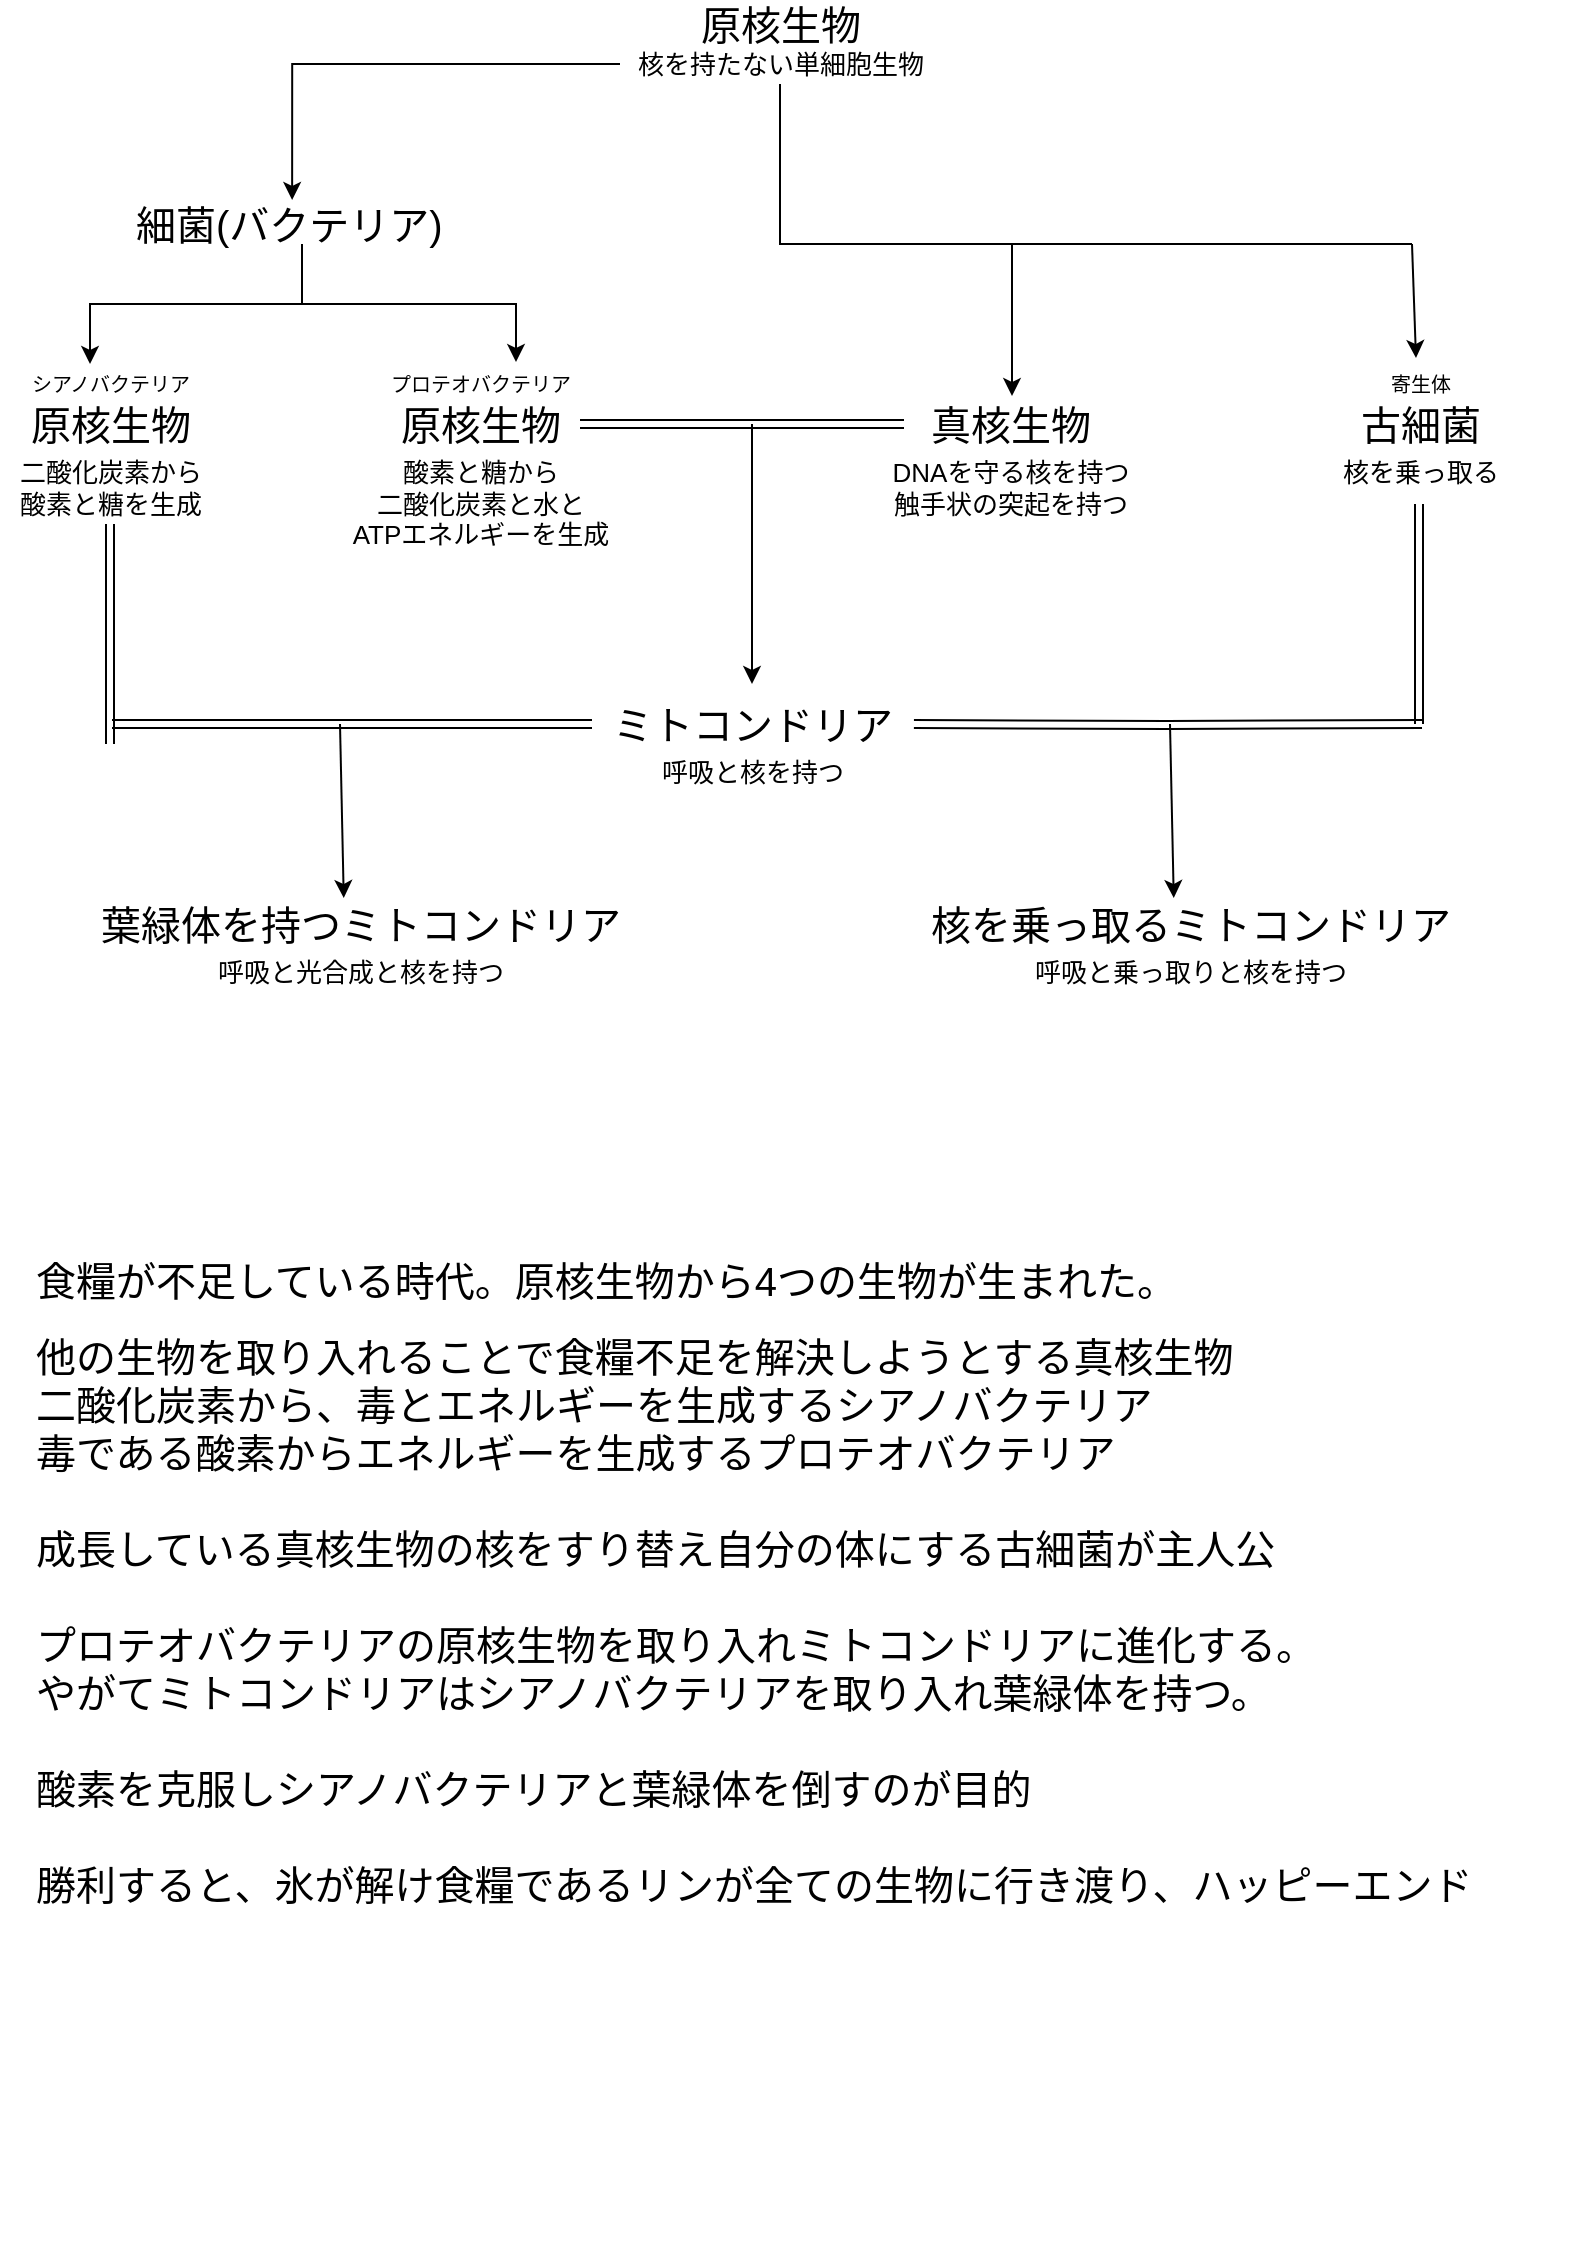 <mxfile version="13.8.8" type="github" pages="5">
  <diagram id="sdKFwLvwNyGhgGaRkgza" name="誕生">
    <mxGraphModel dx="791" dy="773" grid="1" gridSize="10" guides="1" tooltips="1" connect="1" arrows="1" fold="1" page="1" pageScale="1" pageWidth="827" pageHeight="1169" math="0" shadow="0">
      <root>
        <mxCell id="0" />
        <mxCell id="1" parent="0" />
        <mxCell id="dcLhTKNCRthWgihFbN7n-1" value="&lt;font style=&quot;font-size: 20px&quot;&gt;原核生物&lt;/font&gt;" style="text;html=1;align=center;verticalAlign=middle;resizable=0;points=[];autosize=1;" parent="1" vertex="1">
          <mxGeometry x="364" y="20" width="100" height="20" as="geometry" />
        </mxCell>
        <mxCell id="n2eHayet1ZgRFSzuWHd--1" style="edgeStyle=orthogonalEdgeStyle;rounded=0;orthogonalLoop=1;jettySize=auto;html=1;entryX=0.471;entryY=-0.1;entryDx=0;entryDy=0;entryPerimeter=0;" parent="1" source="dcLhTKNCRthWgihFbN7n-3" target="tf8xc0by1lTLq6sz3bfM-8" edge="1">
          <mxGeometry relative="1" as="geometry">
            <mxPoint x="240" y="110" as="targetPoint" />
          </mxGeometry>
        </mxCell>
        <mxCell id="n2eHayet1ZgRFSzuWHd--6" style="edgeStyle=orthogonalEdgeStyle;rounded=0;orthogonalLoop=1;jettySize=auto;html=1;entryX=0.51;entryY=-0.2;entryDx=0;entryDy=0;entryPerimeter=0;" parent="1" source="dcLhTKNCRthWgihFbN7n-3" target="dcLhTKNCRthWgihFbN7n-7" edge="1">
          <mxGeometry relative="1" as="geometry">
            <mxPoint x="530" y="180" as="targetPoint" />
          </mxGeometry>
        </mxCell>
        <mxCell id="dcLhTKNCRthWgihFbN7n-3" value="&lt;span style=&quot;font-family: &amp;#34;arial&amp;#34; ; font-size: 13px&quot;&gt;核を持たない単細胞生物&lt;/span&gt;" style="text;html=1;align=center;verticalAlign=middle;resizable=0;points=[];autosize=1;" parent="1" vertex="1">
          <mxGeometry x="334" y="40" width="160" height="20" as="geometry" />
        </mxCell>
        <mxCell id="dcLhTKNCRthWgihFbN7n-4" value="&lt;font style=&quot;font-size: 20px&quot;&gt;原核生物&lt;/font&gt;" style="text;html=1;align=center;verticalAlign=middle;resizable=0;points=[];autosize=1;" parent="1" vertex="1">
          <mxGeometry x="29" y="220" width="100" height="20" as="geometry" />
        </mxCell>
        <mxCell id="n2eHayet1ZgRFSzuWHd--16" style="edgeStyle=orthogonalEdgeStyle;shape=link;rounded=0;orthogonalLoop=1;jettySize=auto;html=1;width=-4;" parent="1" edge="1">
          <mxGeometry relative="1" as="geometry">
            <mxPoint x="79" y="390" as="targetPoint" />
            <mxPoint x="79" y="280" as="sourcePoint" />
          </mxGeometry>
        </mxCell>
        <mxCell id="dcLhTKNCRthWgihFbN7n-5" value="&lt;span style=&quot;font-family: &amp;#34;arial&amp;#34; ; font-size: 13px&quot;&gt;二酸化炭素から&lt;br&gt;酸素と糖を生成&lt;/span&gt;" style="text;html=1;align=center;verticalAlign=top;resizable=0;points=[];autosize=1;" parent="1" vertex="1">
          <mxGeometry x="24" y="240" width="110" height="30" as="geometry" />
        </mxCell>
        <mxCell id="dcLhTKNCRthWgihFbN7n-7" value="&lt;font style=&quot;font-size: 20px&quot;&gt;真核生物&lt;/font&gt;" style="text;html=1;align=center;verticalAlign=middle;resizable=0;points=[];autosize=1;" parent="1" vertex="1">
          <mxGeometry x="479" y="220" width="100" height="20" as="geometry" />
        </mxCell>
        <mxCell id="dcLhTKNCRthWgihFbN7n-8" value="&lt;font face=&quot;arial&quot;&gt;&lt;span style=&quot;font-size: 13px&quot;&gt;DNAを守る核を持つ&lt;/span&gt;&lt;/font&gt;&lt;br&gt;&lt;font face=&quot;arial&quot;&gt;&lt;span style=&quot;font-size: 13px&quot;&gt;触手状の突起を持つ&lt;/span&gt;&lt;/font&gt;" style="text;html=1;align=center;verticalAlign=top;resizable=0;points=[];autosize=1;" parent="1" vertex="1">
          <mxGeometry x="464" y="240" width="130" height="30" as="geometry" />
        </mxCell>
        <mxCell id="n2eHayet1ZgRFSzuWHd--12" style="edgeStyle=orthogonalEdgeStyle;rounded=0;orthogonalLoop=1;jettySize=auto;html=1;entryX=-0.03;entryY=0.5;entryDx=0;entryDy=0;entryPerimeter=0;shape=link;" parent="1" source="dcLhTKNCRthWgihFbN7n-9" target="dcLhTKNCRthWgihFbN7n-7" edge="1">
          <mxGeometry relative="1" as="geometry" />
        </mxCell>
        <mxCell id="dcLhTKNCRthWgihFbN7n-9" value="&lt;font style=&quot;font-size: 20px&quot;&gt;原核生物&lt;/font&gt;" style="text;html=1;align=center;verticalAlign=middle;resizable=0;points=[];autosize=1;" parent="1" vertex="1">
          <mxGeometry x="214" y="220" width="100" height="20" as="geometry" />
        </mxCell>
        <mxCell id="dcLhTKNCRthWgihFbN7n-10" value="&lt;font face=&quot;arial&quot;&gt;&lt;span style=&quot;font-size: 13px&quot;&gt;酸素と糖から&lt;br&gt;二酸化炭素と水と&lt;br&gt;ATPエネルギーを生成&lt;br&gt;&lt;/span&gt;&lt;/font&gt;" style="text;html=1;align=center;verticalAlign=top;resizable=0;points=[];autosize=1;" parent="1" vertex="1">
          <mxGeometry x="194" y="240" width="140" height="50" as="geometry" />
        </mxCell>
        <mxCell id="n2eHayet1ZgRFSzuWHd--17" style="edgeStyle=orthogonalEdgeStyle;shape=link;rounded=0;orthogonalLoop=1;jettySize=auto;html=1;" parent="1" source="dcLhTKNCRthWgihFbN7n-11" edge="1">
          <mxGeometry relative="1" as="geometry">
            <mxPoint x="80" y="380" as="targetPoint" />
          </mxGeometry>
        </mxCell>
        <mxCell id="dcLhTKNCRthWgihFbN7n-11" value="&lt;font style=&quot;font-size: 20px&quot;&gt;ミトコンドリア&lt;/font&gt;" style="text;html=1;align=center;verticalAlign=middle;resizable=0;points=[];autosize=1;" parent="1" vertex="1">
          <mxGeometry x="320" y="370" width="160" height="20" as="geometry" />
        </mxCell>
        <mxCell id="dcLhTKNCRthWgihFbN7n-12" value="&lt;font face=&quot;arial&quot;&gt;&lt;span style=&quot;font-size: 13px&quot;&gt;呼吸と核を持つ&lt;br&gt;&lt;/span&gt;&lt;/font&gt;" style="text;html=1;align=center;verticalAlign=top;resizable=0;points=[];autosize=1;" parent="1" vertex="1">
          <mxGeometry x="345" y="390" width="110" height="20" as="geometry" />
        </mxCell>
        <mxCell id="dcLhTKNCRthWgihFbN7n-13" value="&lt;font style=&quot;font-size: 20px&quot;&gt;葉緑体を持つミトコンドリア&lt;/font&gt;" style="text;html=1;align=center;verticalAlign=middle;resizable=0;points=[];autosize=1;" parent="1" vertex="1">
          <mxGeometry x="64" y="470" width="280" height="20" as="geometry" />
        </mxCell>
        <mxCell id="dcLhTKNCRthWgihFbN7n-14" value="&lt;font face=&quot;arial&quot;&gt;&lt;span style=&quot;font-size: 13px&quot;&gt;呼吸と&lt;/span&gt;&lt;/font&gt;&lt;span style=&quot;font-family: &amp;#34;arial&amp;#34; ; font-size: 13px&quot;&gt;光合成と&lt;/span&gt;&lt;font face=&quot;arial&quot;&gt;&lt;span style=&quot;font-size: 13px&quot;&gt;核を持つ&lt;br&gt;&lt;/span&gt;&lt;/font&gt;" style="text;html=1;align=center;verticalAlign=top;resizable=0;points=[];autosize=1;" parent="1" vertex="1">
          <mxGeometry x="124" y="490" width="160" height="20" as="geometry" />
        </mxCell>
        <mxCell id="dcLhTKNCRthWgihFbN7n-18" value="&lt;span style=&quot;text-align: left ; text-indent: 0px ; display: inline ; float: none&quot;&gt;&lt;font face=&quot;arial&quot;&gt;&lt;span style=&quot;font-size: 20px&quot;&gt;食糧が不足している時代。原核生物から4つの生物が生まれた。&lt;br&gt;&lt;/span&gt;&lt;/font&gt;&lt;br&gt;&lt;font face=&quot;arial&quot;&gt;&lt;span style=&quot;font-size: 20px&quot;&gt;他の生物を取り入れることで食糧不足を解決しようとする真核生物&lt;br&gt;&lt;/span&gt;&lt;/font&gt;&lt;font face=&quot;arial&quot;&gt;&lt;span style=&quot;font-size: 20px&quot;&gt;二酸化炭素から、毒とエネルギーを生成する&lt;/span&gt;&lt;/font&gt;&lt;font face=&quot;arial&quot;&gt;&lt;span style=&quot;font-size: 20px&quot;&gt;シアノバクテリア&lt;br&gt;&lt;/span&gt;&lt;/font&gt;&lt;font face=&quot;arial&quot;&gt;&lt;span style=&quot;font-size: 20px&quot;&gt;毒である酸素からエネルギーを生成するプロテオバクテリア&lt;br&gt;&lt;br&gt;成長している真核生物の核をすり替え自分の体にする古細菌が主人公&lt;br&gt;&lt;br&gt;プロテオバクテリアの原核生物を取り入れミトコンドリアに進化する。&lt;br&gt;&lt;/span&gt;&lt;/font&gt;&lt;font face=&quot;arial&quot;&gt;&lt;span style=&quot;font-size: 20px&quot;&gt;やがてミトコンドリアはシアノバクテリアを取り入れ葉緑体を持つ。&lt;/span&gt;&lt;/font&gt;&lt;span style=&quot;font-family: &amp;#34;arial&amp;#34; ; font-size: 20px&quot;&gt;&lt;br&gt;&lt;/span&gt;&lt;span style=&quot;font-family: &amp;#34;arial&amp;#34; ; font-size: 20px&quot;&gt;&lt;br&gt;&lt;/span&gt;&lt;span style=&quot;font-family: &amp;#34;arial&amp;#34; ; font-size: 20px&quot;&gt;酸素を克服しシアノバクテリアと葉緑体を倒すのが目的&lt;br&gt;&lt;br&gt;&lt;/span&gt;&lt;span style=&quot;font-family: &amp;#34;arial&amp;#34; ; font-size: 20px&quot;&gt;勝利すると、氷が解け食糧であるリンが全ての生物に行き渡り、&lt;/span&gt;&lt;font face=&quot;arial&quot;&gt;&lt;span style=&quot;font-size: 20px&quot;&gt;ハッピーエンド&lt;/span&gt;&lt;/font&gt;&lt;br style=&quot;font-family: &amp;#34;arial&amp;#34; ; font-size: 20px&quot;&gt;&lt;br&gt;&lt;/span&gt;" style="text;whiteSpace=wrap;html=1;" parent="1" vertex="1">
          <mxGeometry x="40" y="640" width="770" height="510" as="geometry" />
        </mxCell>
        <mxCell id="tf8xc0by1lTLq6sz3bfM-1" value="&lt;font style=&quot;font-size: 10px&quot;&gt;プロテオバクテリア&lt;/font&gt;" style="text;html=1;align=center;verticalAlign=middle;resizable=0;points=[];autosize=1;" parent="1" vertex="1">
          <mxGeometry x="214" y="200" width="100" height="20" as="geometry" />
        </mxCell>
        <mxCell id="tf8xc0by1lTLq6sz3bfM-2" value="&lt;font style=&quot;font-size: 10px&quot;&gt;シアノバクテリア&lt;/font&gt;" style="text;html=1;align=center;verticalAlign=middle;resizable=0;points=[];autosize=1;" parent="1" vertex="1">
          <mxGeometry x="34" y="200" width="90" height="20" as="geometry" />
        </mxCell>
        <mxCell id="n2eHayet1ZgRFSzuWHd--3" style="edgeStyle=orthogonalEdgeStyle;rounded=0;orthogonalLoop=1;jettySize=auto;html=1;entryX=0.389;entryY=0;entryDx=0;entryDy=0;entryPerimeter=0;" parent="1" source="tf8xc0by1lTLq6sz3bfM-8" target="tf8xc0by1lTLq6sz3bfM-2" edge="1">
          <mxGeometry relative="1" as="geometry">
            <mxPoint x="70" y="180" as="targetPoint" />
          </mxGeometry>
        </mxCell>
        <mxCell id="n2eHayet1ZgRFSzuWHd--5" style="edgeStyle=orthogonalEdgeStyle;rounded=0;orthogonalLoop=1;jettySize=auto;html=1;entryX=0.68;entryY=-0.05;entryDx=0;entryDy=0;entryPerimeter=0;" parent="1" source="tf8xc0by1lTLq6sz3bfM-8" target="tf8xc0by1lTLq6sz3bfM-1" edge="1">
          <mxGeometry relative="1" as="geometry">
            <mxPoint x="280" y="180" as="targetPoint" />
          </mxGeometry>
        </mxCell>
        <mxCell id="tf8xc0by1lTLq6sz3bfM-8" value="&lt;font style=&quot;font-size: 20px&quot;&gt;細菌(バクテリア)&lt;br&gt;&lt;/font&gt;" style="text;html=1;align=left;verticalAlign=middle;resizable=0;points=[];autosize=1;" parent="1" vertex="1">
          <mxGeometry x="90" y="120" width="170" height="20" as="geometry" />
        </mxCell>
        <mxCell id="tf8xc0by1lTLq6sz3bfM-10" value="&lt;font style=&quot;font-size: 20px&quot;&gt;古細菌&lt;/font&gt;" style="text;html=1;align=center;verticalAlign=middle;resizable=0;points=[];autosize=1;" parent="1" vertex="1">
          <mxGeometry x="694" y="220" width="80" height="20" as="geometry" />
        </mxCell>
        <mxCell id="tf8xc0by1lTLq6sz3bfM-11" value="&lt;font face=&quot;arial&quot;&gt;&lt;span style=&quot;font-size: 13px&quot;&gt;核を乗っ取る&lt;br&gt;&lt;/span&gt;&lt;/font&gt;" style="text;html=1;align=center;verticalAlign=top;resizable=0;points=[];autosize=1;" parent="1" vertex="1">
          <mxGeometry x="689" y="240" width="90" height="20" as="geometry" />
        </mxCell>
        <mxCell id="tf8xc0by1lTLq6sz3bfM-12" value="&lt;font style=&quot;font-size: 10px&quot;&gt;寄生体&lt;/font&gt;" style="text;html=1;align=center;verticalAlign=middle;resizable=0;points=[];autosize=1;" parent="1" vertex="1">
          <mxGeometry x="709" y="200" width="50" height="20" as="geometry" />
        </mxCell>
        <mxCell id="agNdZaxh8USDzSz3yvO0-16" value="" style="edgeStyle=orthogonalEdgeStyle;rounded=0;orthogonalLoop=1;jettySize=auto;html=1;entryX=0.5;entryY=0;entryDx=0;entryDy=0;" parent="1" edge="1">
          <mxGeometry relative="1" as="geometry">
            <mxPoint x="370" y="525" as="targetPoint" />
          </mxGeometry>
        </mxCell>
        <mxCell id="n2eHayet1ZgRFSzuWHd--10" value="" style="endArrow=none;html=1;" parent="1" edge="1">
          <mxGeometry width="50" height="50" relative="1" as="geometry">
            <mxPoint x="529" y="140" as="sourcePoint" />
            <mxPoint x="730" y="140" as="targetPoint" />
          </mxGeometry>
        </mxCell>
        <mxCell id="n2eHayet1ZgRFSzuWHd--11" value="" style="endArrow=classic;html=1;entryX=0.46;entryY=-0.15;entryDx=0;entryDy=0;entryPerimeter=0;" parent="1" target="tf8xc0by1lTLq6sz3bfM-12" edge="1">
          <mxGeometry width="50" height="50" relative="1" as="geometry">
            <mxPoint x="730" y="140" as="sourcePoint" />
            <mxPoint x="780" y="90" as="targetPoint" />
          </mxGeometry>
        </mxCell>
        <mxCell id="n2eHayet1ZgRFSzuWHd--14" value="" style="endArrow=classic;html=1;" parent="1" edge="1">
          <mxGeometry width="50" height="50" relative="1" as="geometry">
            <mxPoint x="400" y="230" as="sourcePoint" />
            <mxPoint x="400" y="360" as="targetPoint" />
          </mxGeometry>
        </mxCell>
        <mxCell id="n2eHayet1ZgRFSzuWHd--18" value="" style="endArrow=classic;html=1;entryX=0.471;entryY=-0.15;entryDx=0;entryDy=0;entryPerimeter=0;" parent="1" target="dcLhTKNCRthWgihFbN7n-13" edge="1">
          <mxGeometry width="50" height="50" relative="1" as="geometry">
            <mxPoint x="194" y="380" as="sourcePoint" />
            <mxPoint x="244" y="330" as="targetPoint" />
          </mxGeometry>
        </mxCell>
        <mxCell id="1d1eChOrMzifT9jOygcC-1" style="edgeStyle=orthogonalEdgeStyle;shape=link;rounded=0;orthogonalLoop=1;jettySize=auto;html=1;width=-4;" parent="1" edge="1">
          <mxGeometry relative="1" as="geometry">
            <mxPoint x="733.5" y="380" as="targetPoint" />
            <mxPoint x="733.5" y="270" as="sourcePoint" />
          </mxGeometry>
        </mxCell>
        <mxCell id="1d1eChOrMzifT9jOygcC-2" style="edgeStyle=orthogonalEdgeStyle;shape=link;rounded=0;orthogonalLoop=1;jettySize=auto;html=1;entryX=1.006;entryY=0.5;entryDx=0;entryDy=0;entryPerimeter=0;" parent="1" target="dcLhTKNCRthWgihFbN7n-11" edge="1">
          <mxGeometry relative="1" as="geometry">
            <mxPoint x="495" y="380" as="targetPoint" />
            <mxPoint x="735" y="380" as="sourcePoint" />
          </mxGeometry>
        </mxCell>
        <mxCell id="1d1eChOrMzifT9jOygcC-3" value="&lt;font style=&quot;font-size: 20px&quot;&gt;核を乗っ取るミトコンドリア&lt;/font&gt;" style="text;html=1;align=center;verticalAlign=middle;resizable=0;points=[];autosize=1;" parent="1" vertex="1">
          <mxGeometry x="479" y="470" width="280" height="20" as="geometry" />
        </mxCell>
        <mxCell id="1d1eChOrMzifT9jOygcC-4" value="&lt;font face=&quot;arial&quot;&gt;&lt;span style=&quot;font-size: 13px&quot;&gt;呼吸&lt;/span&gt;&lt;/font&gt;&lt;span style=&quot;font-family: &amp;#34;arial&amp;#34; ; font-size: 13px&quot;&gt;と乗っ取りと&lt;/span&gt;&lt;font face=&quot;arial&quot;&gt;&lt;span style=&quot;font-size: 13px&quot;&gt;核を持つ&lt;br&gt;&lt;/span&gt;&lt;/font&gt;" style="text;html=1;align=center;verticalAlign=top;resizable=0;points=[];autosize=1;" parent="1" vertex="1">
          <mxGeometry x="534" y="490" width="170" height="20" as="geometry" />
        </mxCell>
        <mxCell id="1d1eChOrMzifT9jOygcC-5" value="" style="endArrow=classic;html=1;entryX=0.471;entryY=-0.15;entryDx=0;entryDy=0;entryPerimeter=0;" parent="1" target="1d1eChOrMzifT9jOygcC-3" edge="1">
          <mxGeometry width="50" height="50" relative="1" as="geometry">
            <mxPoint x="609" y="380" as="sourcePoint" />
            <mxPoint x="659" y="330" as="targetPoint" />
          </mxGeometry>
        </mxCell>
      </root>
    </mxGraphModel>
  </diagram>
  <diagram id="8yZFWJplafrmQKo9IH1-" name="エディアカラ紀">
    <mxGraphModel dx="1161" dy="773" grid="1" gridSize="10" guides="1" tooltips="1" connect="1" arrows="1" fold="1" page="1" pageScale="1" pageWidth="827" pageHeight="1169" math="0" shadow="0">
      <root>
        <mxCell id="IXbR1RIGrK287yiq5gu8-0" />
        <mxCell id="IXbR1RIGrK287yiq5gu8-1" parent="IXbR1RIGrK287yiq5gu8-0" />
      </root>
    </mxGraphModel>
  </diagram>
  <diagram id="SkFEG5W9yUXfUMN0flJ_" name="全て">
    <mxGraphModel dx="1161" dy="773" grid="1" gridSize="10" guides="1" tooltips="1" connect="1" arrows="1" fold="1" page="1" pageScale="1" pageWidth="827" pageHeight="1169" math="0" shadow="0">
      <root>
        <mxCell id="1yuScJVO67UoSWmpSwCL-0" />
        <mxCell id="1yuScJVO67UoSWmpSwCL-1" parent="1yuScJVO67UoSWmpSwCL-0" />
        <mxCell id="1yuScJVO67UoSWmpSwCL-7" value="" style="edgeStyle=orthogonalEdgeStyle;rounded=0;orthogonalLoop=1;jettySize=auto;html=1;" edge="1" parent="1yuScJVO67UoSWmpSwCL-1" source="1yuScJVO67UoSWmpSwCL-2" target="1yuScJVO67UoSWmpSwCL-6">
          <mxGeometry relative="1" as="geometry" />
        </mxCell>
        <mxCell id="1yuScJVO67UoSWmpSwCL-2" value="誕生" style="rounded=0;whiteSpace=wrap;html=1;" vertex="1" parent="1yuScJVO67UoSWmpSwCL-1">
          <mxGeometry x="50" y="40" width="120" height="60" as="geometry" />
        </mxCell>
        <mxCell id="1yuScJVO67UoSWmpSwCL-9" value="" style="edgeStyle=orthogonalEdgeStyle;rounded=0;orthogonalLoop=1;jettySize=auto;html=1;" edge="1" parent="1yuScJVO67UoSWmpSwCL-1" source="1yuScJVO67UoSWmpSwCL-6" target="1yuScJVO67UoSWmpSwCL-8">
          <mxGeometry relative="1" as="geometry" />
        </mxCell>
        <mxCell id="1yuScJVO67UoSWmpSwCL-6" value="エディアカラ紀" style="whiteSpace=wrap;html=1;rounded=0;" vertex="1" parent="1yuScJVO67UoSWmpSwCL-1">
          <mxGeometry x="50" y="180" width="120" height="60" as="geometry" />
        </mxCell>
        <mxCell id="1yuScJVO67UoSWmpSwCL-11" value="" style="edgeStyle=orthogonalEdgeStyle;rounded=0;orthogonalLoop=1;jettySize=auto;html=1;" edge="1" parent="1yuScJVO67UoSWmpSwCL-1" source="1yuScJVO67UoSWmpSwCL-8" target="1yuScJVO67UoSWmpSwCL-10">
          <mxGeometry relative="1" as="geometry" />
        </mxCell>
        <mxCell id="1yuScJVO67UoSWmpSwCL-8" value="カンブリア紀" style="whiteSpace=wrap;html=1;rounded=0;" vertex="1" parent="1yuScJVO67UoSWmpSwCL-1">
          <mxGeometry x="50" y="320" width="120" height="60" as="geometry" />
        </mxCell>
        <mxCell id="1yuScJVO67UoSWmpSwCL-13" value="" style="edgeStyle=orthogonalEdgeStyle;rounded=0;orthogonalLoop=1;jettySize=auto;html=1;" edge="1" parent="1yuScJVO67UoSWmpSwCL-1" source="1yuScJVO67UoSWmpSwCL-10" target="1yuScJVO67UoSWmpSwCL-12">
          <mxGeometry relative="1" as="geometry" />
        </mxCell>
        <mxCell id="1yuScJVO67UoSWmpSwCL-10" value="オルドビス紀" style="whiteSpace=wrap;html=1;rounded=0;" vertex="1" parent="1yuScJVO67UoSWmpSwCL-1">
          <mxGeometry x="50" y="460" width="120" height="60" as="geometry" />
        </mxCell>
        <mxCell id="1yuScJVO67UoSWmpSwCL-15" value="" style="edgeStyle=orthogonalEdgeStyle;rounded=0;orthogonalLoop=1;jettySize=auto;html=1;" edge="1" parent="1yuScJVO67UoSWmpSwCL-1" source="1yuScJVO67UoSWmpSwCL-12" target="1yuScJVO67UoSWmpSwCL-14">
          <mxGeometry relative="1" as="geometry" />
        </mxCell>
        <mxCell id="1yuScJVO67UoSWmpSwCL-12" value="シルル紀" style="whiteSpace=wrap;html=1;rounded=0;" vertex="1" parent="1yuScJVO67UoSWmpSwCL-1">
          <mxGeometry x="50" y="600" width="120" height="60" as="geometry" />
        </mxCell>
        <mxCell id="1yuScJVO67UoSWmpSwCL-17" value="" style="edgeStyle=orthogonalEdgeStyle;rounded=0;orthogonalLoop=1;jettySize=auto;html=1;" edge="1" parent="1yuScJVO67UoSWmpSwCL-1" source="1yuScJVO67UoSWmpSwCL-14" target="1yuScJVO67UoSWmpSwCL-16">
          <mxGeometry relative="1" as="geometry" />
        </mxCell>
        <mxCell id="1yuScJVO67UoSWmpSwCL-14" value="デボン紀" style="whiteSpace=wrap;html=1;rounded=0;" vertex="1" parent="1yuScJVO67UoSWmpSwCL-1">
          <mxGeometry x="50" y="740" width="120" height="60" as="geometry" />
        </mxCell>
        <mxCell id="1yuScJVO67UoSWmpSwCL-19" value="" style="edgeStyle=orthogonalEdgeStyle;rounded=0;orthogonalLoop=1;jettySize=auto;html=1;" edge="1" parent="1yuScJVO67UoSWmpSwCL-1" source="1yuScJVO67UoSWmpSwCL-16" target="1yuScJVO67UoSWmpSwCL-18">
          <mxGeometry relative="1" as="geometry" />
        </mxCell>
        <mxCell id="1yuScJVO67UoSWmpSwCL-16" value="石炭紀" style="whiteSpace=wrap;html=1;rounded=0;" vertex="1" parent="1yuScJVO67UoSWmpSwCL-1">
          <mxGeometry x="50" y="880" width="120" height="60" as="geometry" />
        </mxCell>
        <mxCell id="1yuScJVO67UoSWmpSwCL-23" value="" style="edgeStyle=orthogonalEdgeStyle;rounded=0;orthogonalLoop=1;jettySize=auto;html=1;" edge="1" parent="1yuScJVO67UoSWmpSwCL-1" source="1yuScJVO67UoSWmpSwCL-18" target="1yuScJVO67UoSWmpSwCL-22">
          <mxGeometry relative="1" as="geometry" />
        </mxCell>
        <mxCell id="1yuScJVO67UoSWmpSwCL-18" value="ベルム紀" style="whiteSpace=wrap;html=1;rounded=0;" vertex="1" parent="1yuScJVO67UoSWmpSwCL-1">
          <mxGeometry x="50" y="1020" width="120" height="60" as="geometry" />
        </mxCell>
        <mxCell id="1yuScJVO67UoSWmpSwCL-25" value="" style="edgeStyle=orthogonalEdgeStyle;rounded=0;orthogonalLoop=1;jettySize=auto;html=1;" edge="1" parent="1yuScJVO67UoSWmpSwCL-1" source="1yuScJVO67UoSWmpSwCL-22" target="1yuScJVO67UoSWmpSwCL-24">
          <mxGeometry relative="1" as="geometry" />
        </mxCell>
        <mxCell id="1yuScJVO67UoSWmpSwCL-22" value="三畳紀" style="whiteSpace=wrap;html=1;rounded=0;" vertex="1" parent="1yuScJVO67UoSWmpSwCL-1">
          <mxGeometry x="50" y="1160" width="120" height="60" as="geometry" />
        </mxCell>
        <mxCell id="1yuScJVO67UoSWmpSwCL-27" value="" style="edgeStyle=orthogonalEdgeStyle;rounded=0;orthogonalLoop=1;jettySize=auto;html=1;" edge="1" parent="1yuScJVO67UoSWmpSwCL-1" source="1yuScJVO67UoSWmpSwCL-24" target="1yuScJVO67UoSWmpSwCL-26">
          <mxGeometry relative="1" as="geometry" />
        </mxCell>
        <mxCell id="1yuScJVO67UoSWmpSwCL-24" value="ジュラ紀" style="whiteSpace=wrap;html=1;rounded=0;" vertex="1" parent="1yuScJVO67UoSWmpSwCL-1">
          <mxGeometry x="50" y="1300" width="120" height="60" as="geometry" />
        </mxCell>
        <mxCell id="1yuScJVO67UoSWmpSwCL-29" value="" style="edgeStyle=orthogonalEdgeStyle;rounded=0;orthogonalLoop=1;jettySize=auto;html=1;" edge="1" parent="1yuScJVO67UoSWmpSwCL-1" source="1yuScJVO67UoSWmpSwCL-26" target="1yuScJVO67UoSWmpSwCL-28">
          <mxGeometry relative="1" as="geometry" />
        </mxCell>
        <mxCell id="1yuScJVO67UoSWmpSwCL-26" value="白亜紀" style="whiteSpace=wrap;html=1;rounded=0;" vertex="1" parent="1yuScJVO67UoSWmpSwCL-1">
          <mxGeometry x="50" y="1440" width="120" height="60" as="geometry" />
        </mxCell>
        <mxCell id="1yuScJVO67UoSWmpSwCL-31" value="" style="edgeStyle=orthogonalEdgeStyle;rounded=0;orthogonalLoop=1;jettySize=auto;html=1;" edge="1" parent="1yuScJVO67UoSWmpSwCL-1" source="1yuScJVO67UoSWmpSwCL-28" target="1yuScJVO67UoSWmpSwCL-30">
          <mxGeometry relative="1" as="geometry" />
        </mxCell>
        <mxCell id="1yuScJVO67UoSWmpSwCL-28" value="第三紀" style="whiteSpace=wrap;html=1;rounded=0;" vertex="1" parent="1yuScJVO67UoSWmpSwCL-1">
          <mxGeometry x="50" y="1580" width="120" height="60" as="geometry" />
        </mxCell>
        <mxCell id="1yuScJVO67UoSWmpSwCL-33" value="" style="edgeStyle=orthogonalEdgeStyle;rounded=0;orthogonalLoop=1;jettySize=auto;html=1;" edge="1" parent="1yuScJVO67UoSWmpSwCL-1" source="1yuScJVO67UoSWmpSwCL-30" target="1yuScJVO67UoSWmpSwCL-32">
          <mxGeometry relative="1" as="geometry" />
        </mxCell>
        <mxCell id="1yuScJVO67UoSWmpSwCL-30" value="第四紀" style="whiteSpace=wrap;html=1;rounded=0;" vertex="1" parent="1yuScJVO67UoSWmpSwCL-1">
          <mxGeometry x="50" y="1720" width="120" height="60" as="geometry" />
        </mxCell>
        <mxCell id="1yuScJVO67UoSWmpSwCL-32" value="現在" style="whiteSpace=wrap;html=1;rounded=0;" vertex="1" parent="1yuScJVO67UoSWmpSwCL-1">
          <mxGeometry x="50" y="1860" width="120" height="60" as="geometry" />
        </mxCell>
        <mxCell id="1yuScJVO67UoSWmpSwCL-36" value="食糧不足の中、真核生物が徘徊したり、光合成や呼吸をするものが現れる。&lt;br&gt;酸素を克服して葉緑体を倒した後に、氷が解けて食料問題が解決する。&lt;br&gt;古細菌、真核生物、シアノバクテリア(光合成)、プロテオバクテリア(呼吸)&lt;br&gt;ミトコンドリア、葉緑体を持つミトコンドリア" style="text;html=1;strokeColor=none;fillColor=none;align=left;verticalAlign=top;whiteSpace=wrap;rounded=0;" vertex="1" parent="1yuScJVO67UoSWmpSwCL-1">
          <mxGeometry x="200" y="40" width="600" height="60" as="geometry" />
        </mxCell>
        <mxCell id="mVdrtR6cauRa4HXmPG6t-0" value="資源を絡めとる放射線状の生物が増える。ぶつかってもダメージを受けることがない。&lt;br&gt;目的は、奥に潜む死体を食べること。&lt;br&gt;&lt;br&gt;海綿類と三葉虫形類の出現" style="text;html=1;strokeColor=none;fillColor=none;align=left;verticalAlign=top;whiteSpace=wrap;rounded=0;" vertex="1" parent="1yuScJVO67UoSWmpSwCL-1">
          <mxGeometry x="200" y="180" width="600" height="60" as="geometry" />
        </mxCell>
        <mxCell id="mVdrtR6cauRa4HXmPG6t-1" value="生物が生物を食べるようになり殻や骨格ができる。いろいろな条件で自身を進化させることができる。&lt;br&gt;目的は、全ての生物を見ること、子供を産むこと&lt;br&gt;&lt;br&gt;覇者アノマロカリス、ピカイア。ほぼ全ての動物門が化石として現われ、穴を掘り隠れるものもいた。" style="text;html=1;strokeColor=none;fillColor=none;align=left;verticalAlign=top;whiteSpace=wrap;rounded=0;" vertex="1" parent="1yuScJVO67UoSWmpSwCL-1">
          <mxGeometry x="200" y="320" width="600" height="60" as="geometry" />
        </mxCell>
        <UserObject label="http://www.jj.em-net.ne.jp/~okapi/life/life3/history/ediacaran1j.html" link="http://www.jj.em-net.ne.jp/~okapi/life/life3/history/ediacaran1j.html" id="lAz7ga_qWfzLmbtv1euI-0">
          <mxCell style="text;whiteSpace=wrap;html=1;" vertex="1" parent="1yuScJVO67UoSWmpSwCL-1">
            <mxGeometry x="200" y="160" width="370" height="30" as="geometry" />
          </mxCell>
        </UserObject>
        <mxCell id="6yrux2w9ju4IjwByjbDE-0" value="カンブリア紀とは大きく異なる動物群が主体。時間経過により体力が減る。寒冷化&lt;br&gt;目的は、全ての生物を見ること、ウミサソリを倒すこと。85%の生物が大量絶滅する。&lt;br&gt;&lt;br&gt;覇者ウミサソリ、オウムガイ、魚類の無顎類、コノドントの出現。" style="text;html=1;strokeColor=none;fillColor=none;align=left;verticalAlign=top;whiteSpace=wrap;rounded=0;" vertex="1" parent="1yuScJVO67UoSWmpSwCL-1">
          <mxGeometry x="200" y="460" width="600" height="60" as="geometry" />
        </mxCell>
        <mxCell id="6yrux2w9ju4IjwByjbDE-2" value="大量絶滅を生き延びた三葉虫やウミサソリが繁栄。脊椎動物の魚類が次第に多様性を増していた。&lt;br&gt;目的は、陸上近くまで移動しダニを見ること。&lt;br&gt;&lt;br&gt;ウミサソリ、最古の陸上植物、ヒトデ、アンモナイト、ヘミキクラスピス、甲冑魚が出現" style="text;html=1;strokeColor=none;fillColor=none;align=left;verticalAlign=top;whiteSpace=wrap;rounded=0;" vertex="1" parent="1yuScJVO67UoSWmpSwCL-1">
          <mxGeometry x="200" y="600" width="600" height="60" as="geometry" />
        </mxCell>
        <mxCell id="6yrux2w9ju4IjwByjbDE-3" value="アンモナイトや魚類が繁栄。魚の時代とも言われる。四足動物。時間経過により体力が減る。寒冷化&lt;br&gt;目的は、淡水域まで進出し肺魚を見ること。80%の生物が大量絶滅。板皮類や無顎類の甲冑魚が絶滅する。&lt;br&gt;&lt;br&gt;恐魚ダンクルオステウス、昆虫類、クモ類、板皮魚類" style="text;html=1;strokeColor=none;fillColor=none;align=left;verticalAlign=top;whiteSpace=wrap;rounded=0;" vertex="1" parent="1yuScJVO67UoSWmpSwCL-1">
          <mxGeometry x="200" y="740" width="600" height="60" as="geometry" />
        </mxCell>
        <mxCell id="6yrux2w9ju4IjwByjbDE-4" value="地球上は森林に覆われた。海中には倒木、川には流木。進化すると陸にも進出できる。&lt;br&gt;目的は、海の奥または陸の奥まで進むこと。陸上に進出する&lt;br&gt;&lt;br&gt;恐竜" style="text;html=1;strokeColor=none;fillColor=none;align=left;verticalAlign=top;whiteSpace=wrap;rounded=0;" vertex="1" parent="1yuScJVO67UoSWmpSwCL-1">
          <mxGeometry x="200" y="880" width="600" height="60" as="geometry" />
        </mxCell>
        <mxCell id="lGA1HH7WPotqnpYy_twi-0" value="魚" style="text;html=1;strokeColor=#001DBC;fillColor=#0050ef;align=center;verticalAlign=middle;whiteSpace=wrap;rounded=0;fontColor=#ffffff;" vertex="1" parent="1yuScJVO67UoSWmpSwCL-1">
          <mxGeometry y="640" width="40" height="20" as="geometry" />
        </mxCell>
        <mxCell id="lGA1HH7WPotqnpYy_twi-1" value="節足" style="text;html=1;strokeColor=#6D1F00;fillColor=#a0522d;align=center;verticalAlign=middle;whiteSpace=wrap;rounded=0;fontColor=#ffffff;" vertex="1" parent="1yuScJVO67UoSWmpSwCL-1">
          <mxGeometry y="460" width="40" height="20" as="geometry" />
        </mxCell>
        <mxCell id="lGA1HH7WPotqnpYy_twi-2" value="節足" style="text;html=1;strokeColor=#6D1F00;fillColor=#a0522d;align=center;verticalAlign=middle;whiteSpace=wrap;rounded=0;fontColor=#ffffff;" vertex="1" parent="1yuScJVO67UoSWmpSwCL-1">
          <mxGeometry y="320" width="40" height="20" as="geometry" />
        </mxCell>
        <mxCell id="lGA1HH7WPotqnpYy_twi-3" value="植物" style="text;html=1;strokeColor=#82b366;fillColor=#d5e8d4;align=center;verticalAlign=middle;whiteSpace=wrap;rounded=0;" vertex="1" parent="1yuScJVO67UoSWmpSwCL-1">
          <mxGeometry y="40" width="40" height="20" as="geometry" />
        </mxCell>
        <mxCell id="lGA1HH7WPotqnpYy_twi-4" value="植物" style="text;html=1;strokeColor=#82b366;fillColor=#d5e8d4;align=center;verticalAlign=middle;whiteSpace=wrap;rounded=0;" vertex="1" parent="1yuScJVO67UoSWmpSwCL-1">
          <mxGeometry y="180" width="40" height="20" as="geometry" />
        </mxCell>
        <mxCell id="lGA1HH7WPotqnpYy_twi-5" value="魚" style="text;html=1;strokeColor=#001DBC;fillColor=#0050ef;align=center;verticalAlign=middle;whiteSpace=wrap;rounded=0;fontColor=#ffffff;" vertex="1" parent="1yuScJVO67UoSWmpSwCL-1">
          <mxGeometry y="740" width="40" height="20" as="geometry" />
        </mxCell>
        <mxCell id="lGA1HH7WPotqnpYy_twi-6" value="両生類" style="text;html=1;strokeColor=#2D7600;fillColor=#60a917;align=center;verticalAlign=middle;whiteSpace=wrap;rounded=0;fontColor=#ffffff;" vertex="1" parent="1yuScJVO67UoSWmpSwCL-1">
          <mxGeometry y="880" width="40" height="20" as="geometry" />
        </mxCell>
        <mxCell id="lGA1HH7WPotqnpYy_twi-7" value="昆虫" style="text;html=1;strokeColor=#6D1F00;fillColor=#a0522d;align=center;verticalAlign=middle;whiteSpace=wrap;rounded=0;fontColor=#ffffff;" vertex="1" parent="1yuScJVO67UoSWmpSwCL-1">
          <mxGeometry y="920" width="40" height="20" as="geometry" />
        </mxCell>
        <mxCell id="lGA1HH7WPotqnpYy_twi-8" value="節足" style="text;html=1;strokeColor=#6D1F00;fillColor=#a0522d;align=center;verticalAlign=middle;whiteSpace=wrap;rounded=0;fontColor=#ffffff;" vertex="1" parent="1yuScJVO67UoSWmpSwCL-1">
          <mxGeometry y="600" width="40" height="20" as="geometry" />
        </mxCell>
      </root>
    </mxGraphModel>
  </diagram>
  <diagram id="2kghym_90JpfCD6E1cLy" name="ページ4">
    <mxGraphModel dx="1159" dy="773" grid="1" gridSize="10" guides="1" tooltips="1" connect="1" arrows="1" fold="1" page="1" pageScale="1" pageWidth="827" pageHeight="1169" math="0" shadow="0">
      <root>
        <mxCell id="Z0QKppk-NlhrFME5SWek-0" />
        <mxCell id="Z0QKppk-NlhrFME5SWek-1" parent="Z0QKppk-NlhrFME5SWek-0" />
        <mxCell id="Z0QKppk-NlhrFME5SWek-2" value="&lt;font style=&quot;font-size: 25px&quot;&gt;ご挨拶&lt;/font&gt;" style="rounded=1;whiteSpace=wrap;html=1;" vertex="1" parent="Z0QKppk-NlhrFME5SWek-1">
          <mxGeometry x="20" y="20" width="160" height="50" as="geometry" />
        </mxCell>
        <mxCell id="Z0QKppk-NlhrFME5SWek-3" value="&lt;font style=&quot;font-size: 15px&quot;&gt;初めて応募させていただきます。藤本 凌と申します。&lt;br&gt;開発者によるYoutubeの投稿で今回の募集を拝見しました。&lt;br&gt;競争心から一つのスマホアプリゲームを開発しました。&lt;br&gt;細菌から様々な生物に進化することをコンセプトとしたゲームです。&lt;br&gt;14の時代で繁栄していた生物とその頂点、進化の大爆発と大量絶滅を紹介したいと思っています。&lt;br&gt;&lt;br&gt;取り急ぎ開発できた部分は原生代をモデルにした細菌の時代です。&lt;br&gt;生物を取り込む生物を操作して、酸素を吐き出す葉緑体を倒すことでゲームクリアになります。&lt;br&gt;プロテオバクテリアを取り込んで酸素に耐性を得る必要があります。&lt;br&gt;このゲームの全体像と細菌時代のストーリー案を後述いたします。&lt;br&gt;開発時間がかかりアプリ、PDFファイル共にデザインが稚拙になってしまいました。&lt;br&gt;申し訳ありませんが、実際にプレイしていただき雰囲気を感じていただけたら幸いです。&lt;br&gt;何卒よろしくお願い致します。&lt;/font&gt;" style="text;whiteSpace=wrap;html=1;" vertex="1" parent="Z0QKppk-NlhrFME5SWek-1">
          <mxGeometry x="20" y="80" width="690" height="240" as="geometry" />
        </mxCell>
        <mxCell id="Z0QKppk-NlhrFME5SWek-4" value="&lt;font style=&quot;font-size: 25px&quot;&gt;開発環境&lt;/font&gt;" style="rounded=1;whiteSpace=wrap;html=1;" vertex="1" parent="Z0QKppk-NlhrFME5SWek-1">
          <mxGeometry x="20" y="360" width="160" height="50" as="geometry" />
        </mxCell>
        <mxCell id="Z0QKppk-NlhrFME5SWek-5" value="&lt;div&gt;&lt;span style=&quot;font-size: 15px&quot;&gt;&lt;b&gt;言語:&lt;/b&gt; Swift&lt;/span&gt;&lt;/div&gt;&lt;div&gt;&lt;span style=&quot;font-size: 15px&quot;&gt;&lt;b&gt;プラットフォーム: &lt;/b&gt;スマホアプリ(ios)&lt;/span&gt;&lt;/div&gt;&lt;div&gt;&lt;span style=&quot;font-size: 15px&quot;&gt;&lt;br&gt;&lt;/span&gt;&lt;/div&gt;&lt;div&gt;&lt;span style=&quot;font-size: 15px&quot;&gt;プログラミング、画像編集を私個人で行っております。&lt;/span&gt;&lt;/div&gt;&lt;div&gt;&lt;span style=&quot;font-size: 15px&quot;&gt;余裕があればアンドロイド用も開発したいと思います。&lt;/span&gt;&lt;/div&gt;" style="text;whiteSpace=wrap;html=1;" vertex="1" parent="Z0QKppk-NlhrFME5SWek-1">
          <mxGeometry x="20" y="420" width="690" height="100" as="geometry" />
        </mxCell>
        <mxCell id="Z0QKppk-NlhrFME5SWek-6" value="&lt;font style=&quot;font-size: 25px&quot;&gt;細菌時代のストーリー案&lt;/font&gt;" style="rounded=1;whiteSpace=wrap;html=1;" vertex="1" parent="Z0QKppk-NlhrFME5SWek-1">
          <mxGeometry x="20" y="590" width="310" height="50" as="geometry" />
        </mxCell>
        <mxCell id="Z0QKppk-NlhrFME5SWek-7" value="&lt;div&gt;&lt;span style=&quot;font-size: 15px&quot;&gt;食糧のリンが不足している時代で原核生物から4つの生物が生まれました。&lt;/span&gt;&lt;/div&gt;&lt;div&gt;&lt;span style=&quot;font-size: 15px&quot;&gt;&lt;br&gt;&lt;/span&gt;&lt;/div&gt;&lt;div&gt;&lt;span style=&quot;font-size: 15px&quot;&gt;他の生物を取り入れることで食糧不足を解決しようとする真核生物&lt;/span&gt;&lt;/div&gt;&lt;div&gt;&lt;span style=&quot;font-size: 15px&quot;&gt;二酸化炭素から、毒とエネルギーを生成するシアノバクテリア&lt;/span&gt;&lt;/div&gt;&lt;div&gt;&lt;span style=&quot;font-size: 15px&quot;&gt;毒である酸素からエネルギーを生成するプロテオバクテリア&lt;/span&gt;&lt;/div&gt;&lt;div&gt;&lt;span style=&quot;font-size: 15px&quot;&gt;成長している真核生物の核をすり替え自分の体にする古細菌&lt;/span&gt;&lt;/div&gt;&lt;div&gt;&lt;span style=&quot;font-size: 15px&quot;&gt;&lt;br&gt;&lt;/span&gt;&lt;/div&gt;&lt;div&gt;&lt;span style=&quot;font-size: 15px&quot;&gt;酸素を克服し仇である葉緑体を倒して今回はゲームクリアです。&lt;/span&gt;&lt;/div&gt;&lt;div&gt;&lt;span style=&quot;font-size: 15px&quot;&gt;温暖化により氷が解け食糧であるリンが全ての生物に行き渡り、ハッピーエンドになります。&lt;/span&gt;&lt;/div&gt;&lt;div&gt;&lt;span style=&quot;font-size: 15px&quot;&gt;食糧が増えることによりいけなかったエリアにも行けるようになります。&lt;/span&gt;&lt;/div&gt;&lt;div&gt;&lt;span style=&quot;font-size: 15px&quot;&gt;栄養素が存在しなかったところに行くと、そこに住む巨大な生物に食べられるイベントを用意しました。&lt;/span&gt;&lt;/div&gt;" style="text;whiteSpace=wrap;html=1;" vertex="1" parent="Z0QKppk-NlhrFME5SWek-1">
          <mxGeometry x="20" y="650" width="730" height="210" as="geometry" />
        </mxCell>
        <mxCell id="Z0QKppk-NlhrFME5SWek-8" value="&lt;font style=&quot;font-size: 25px&quot;&gt;このゲームの全体像&lt;/font&gt;" style="rounded=1;whiteSpace=wrap;html=1;" vertex="1" parent="Z0QKppk-NlhrFME5SWek-1">
          <mxGeometry x="20" y="920" width="310" height="50" as="geometry" />
        </mxCell>
        <mxCell id="Z0QKppk-NlhrFME5SWek-9" value="&lt;div&gt;&lt;span style=&quot;font-size: 15px&quot;&gt;このゲームは14の時代の様々な生物(例:細菌,魚,恐竜)を成長進化させることがコンセプトです。&lt;/span&gt;&lt;/div&gt;&lt;div&gt;&lt;span style=&quot;font-size: 15px&quot;&gt;初めて生物を食べたり見たり移動することで、進化や時代の切り替わりが可能になります。&lt;/span&gt;&lt;/div&gt;&lt;div&gt;&lt;span style=&quot;font-size: 15px&quot;&gt;登場する植物や古細菌以外の全ての生物に進化できるようにします。&lt;/span&gt;&lt;/div&gt;&lt;div&gt;&lt;span style=&quot;font-size: 15px&quot;&gt;生物や障害物に個別ギミック(例:ダッシュ,生成,耐性,飛翔)を複数想定しております。&lt;/span&gt;&lt;/div&gt;&lt;div&gt;&lt;span style=&quot;font-size: 15px&quot;&gt;それぞれの時代ごとに大きな問題(進化の大爆発や大量絶滅)があります。&lt;/span&gt;&lt;/div&gt;&lt;div&gt;&lt;span style=&quot;font-size: 15px&quot;&gt;説明や数値のかわりにゲージ表示などで対応しています。&lt;/span&gt;&lt;/div&gt;" style="text;whiteSpace=wrap;html=1;" vertex="1" parent="Z0QKppk-NlhrFME5SWek-1">
          <mxGeometry x="20" y="980" width="730" height="120" as="geometry" />
        </mxCell>
      </root>
    </mxGraphModel>
  </diagram>
  <diagram id="Bau7FTkN70S3Zy_T6Uq_" name="ページ5">
    <mxGraphModel dx="2318" dy="1546" grid="1" gridSize="10" guides="1" tooltips="1" connect="1" arrows="1" fold="1" page="1" pageScale="1" pageWidth="827" pageHeight="1169" math="0" shadow="0">
      <root>
        <mxCell id="F12FNPaklkZpg-c2JIv0-0" />
        <mxCell id="F12FNPaklkZpg-c2JIv0-1" parent="F12FNPaklkZpg-c2JIv0-0" />
        <mxCell id="E5N9zOHWl7Hiq2-pF_b--0" value="&lt;font style=&quot;font-size: 25px&quot;&gt;自己紹介&lt;/font&gt;" style="rounded=1;whiteSpace=wrap;html=1;" vertex="1" parent="F12FNPaklkZpg-c2JIv0-1">
          <mxGeometry x="345" y="240" width="160" height="50" as="geometry" />
        </mxCell>
        <mxCell id="E5N9zOHWl7Hiq2-pF_b--2" value="&lt;div style=&quot;font-size: 15px&quot;&gt;&lt;font style=&quot;font-size: 15px&quot;&gt;以上、読んでいただきありがとうございます。&lt;/font&gt;&lt;/div&gt;&lt;div style=&quot;font-size: 15px&quot;&gt;&lt;font style=&quot;font-size: 15px&quot;&gt;現在はホームページ製作会社に勤めております。藤本凌と申します。&lt;/font&gt;&lt;/div&gt;&lt;div style=&quot;font-size: 15px&quot;&gt;&lt;font style=&quot;font-size: 15px&quot;&gt;今年21歳ですが好奇心から旅館や工場、便利屋で働いていました。&lt;/font&gt;&lt;/div&gt;&lt;div style=&quot;font-size: 15px&quot;&gt;&lt;font style=&quot;font-size: 15px&quot;&gt;プログラミング言語はアプリ開発にSwift、ホームページにPHPなど、自宅IotにPythonを勉強しました。&lt;/font&gt;&lt;/div&gt;&lt;div style=&quot;font-size: 15px&quot;&gt;&lt;font style=&quot;font-size: 15px&quot;&gt;AIと会話しているように私が返信するチャットアプリや、ビットコインを使った匿名ECサイト、スマホで自宅の電気を操作するIotを製作しました。&lt;/font&gt;&lt;/div&gt;&lt;div style=&quot;font-size: 15px&quot;&gt;&lt;font style=&quot;font-size: 15px&quot;&gt;絵は自信ありませんが全国絵画コンクールに入賞(応募37万点のうち30人)しテレビに出演した経験があります。&lt;/font&gt;&lt;/div&gt;&lt;div style=&quot;font-size: 15px&quot;&gt;&lt;font style=&quot;font-size: 15px&quot;&gt;今回紹介させていただきました「進化をコンセプトにしたゲーム」の他にも、漫画のように敵を倒し時間を巻き戻すことをコンセプトにしたゲームや、SNSと小説を混合させたサービスを考えております。&lt;/font&gt;&lt;/div&gt;&lt;div style=&quot;font-size: 15px&quot;&gt;&lt;font style=&quot;font-size: 15px&quot;&gt;この機会に開発に専念させていただきたいです。&lt;/font&gt;&lt;/div&gt;&lt;div style=&quot;font-size: 15px&quot;&gt;&lt;font style=&quot;font-size: 15px&quot;&gt;何卒よろしくお願い致します。&lt;/font&gt;&lt;/div&gt;" style="rounded=0;whiteSpace=wrap;html=1;align=left;" vertex="1" parent="F12FNPaklkZpg-c2JIv0-1">
          <mxGeometry x="80" y="320" width="690" height="280" as="geometry" />
        </mxCell>
      </root>
    </mxGraphModel>
  </diagram>
</mxfile>
